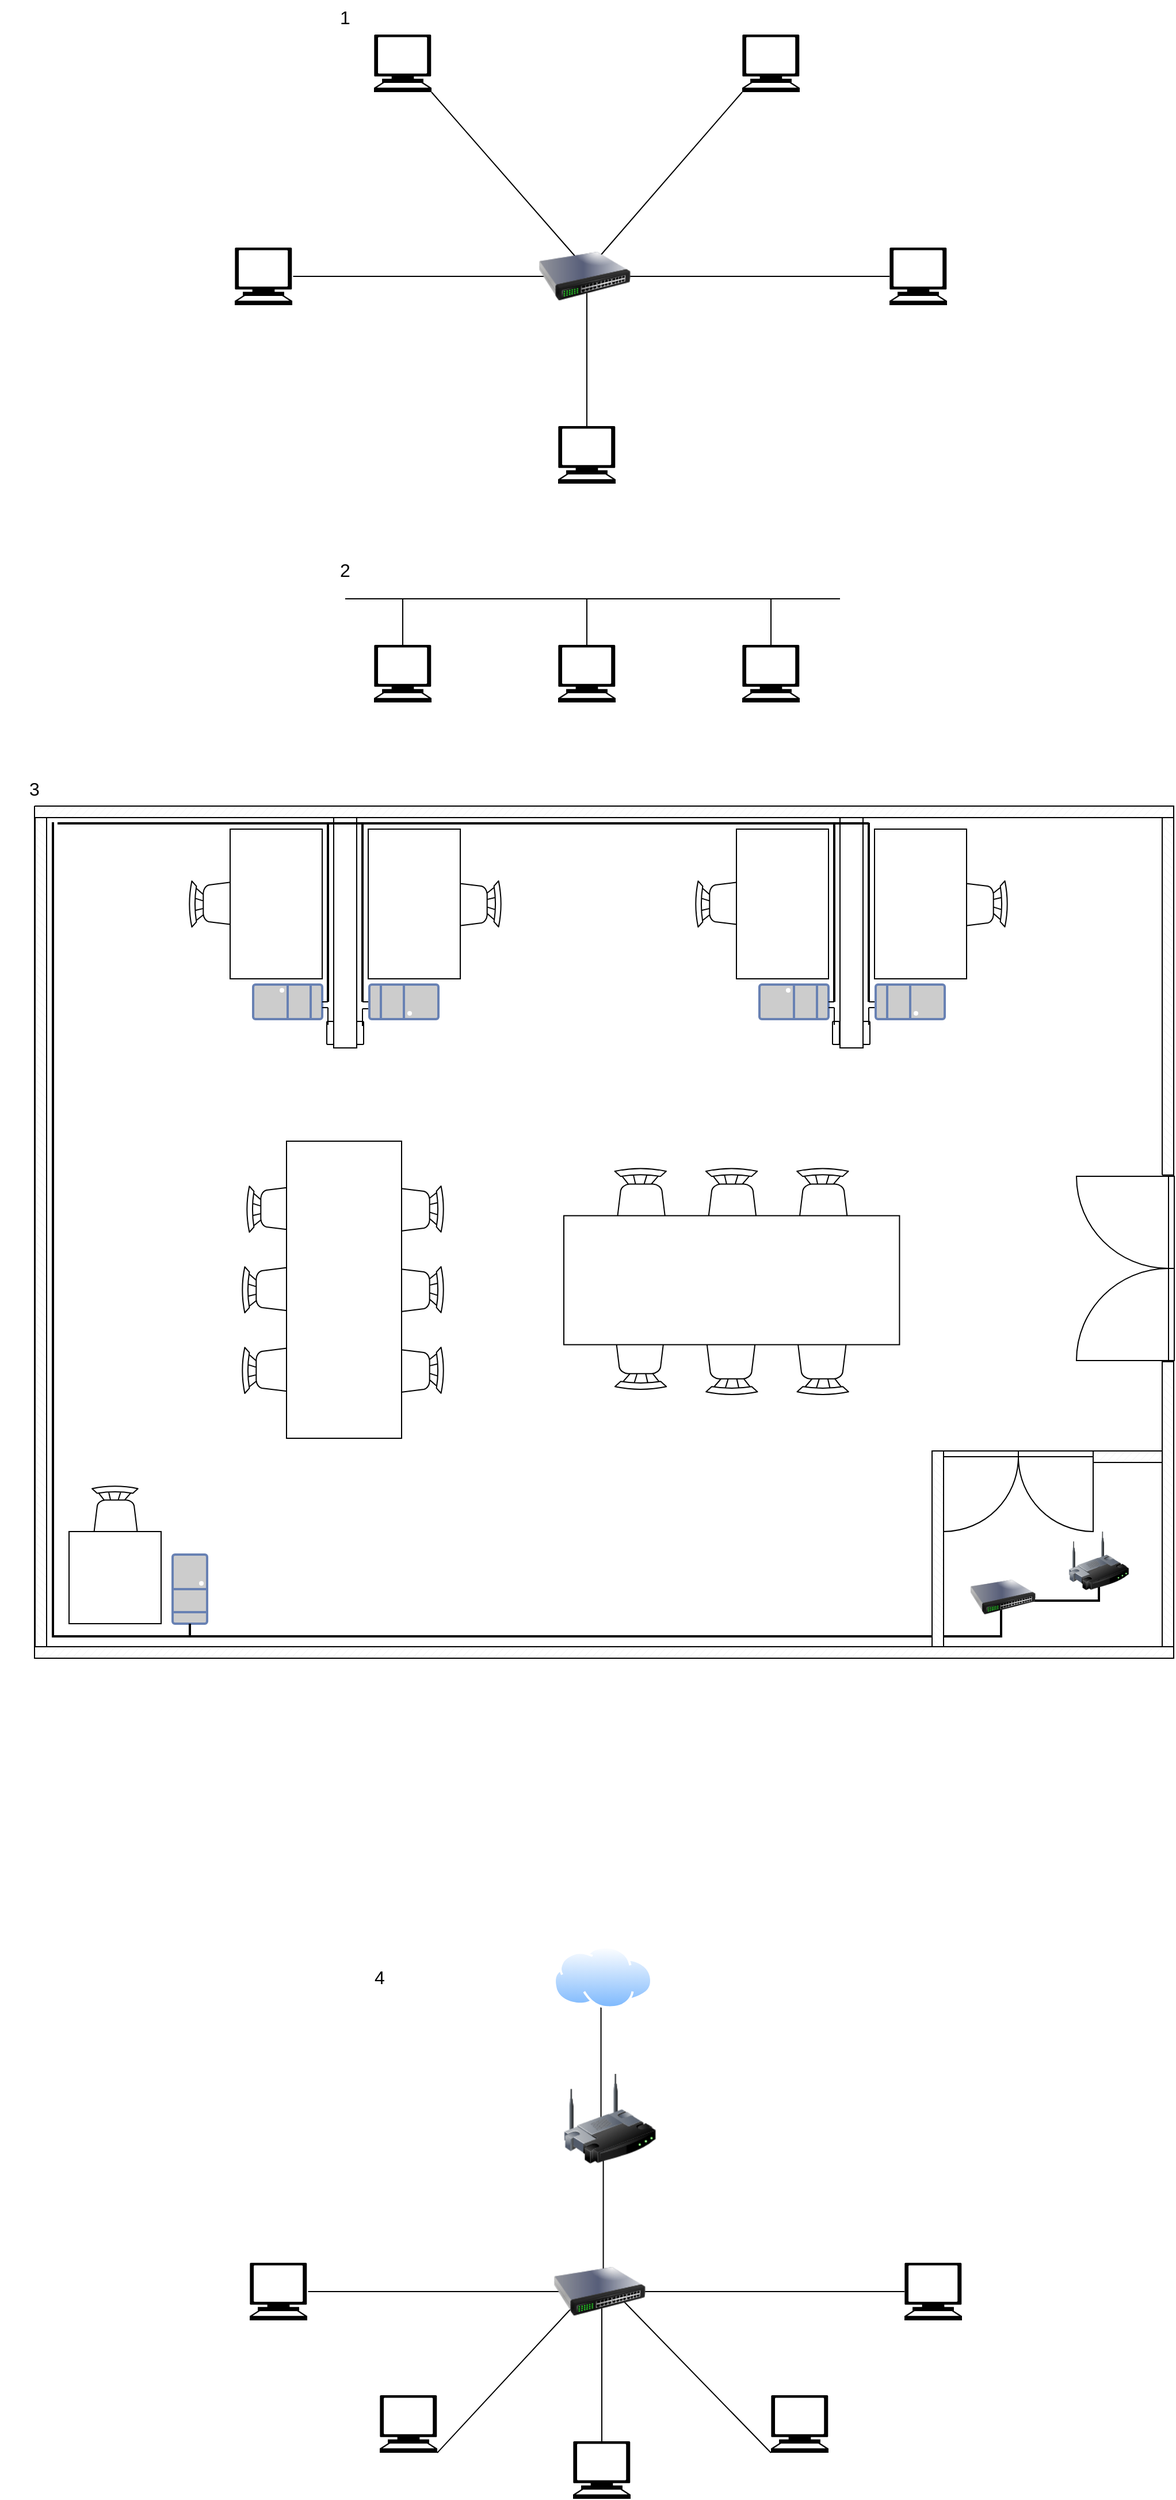 <mxfile version="22.1.4" type="device">
  <diagram name="Página-1" id="CmykjO8ZqJbOrn-Mtvg-">
    <mxGraphModel dx="2626" dy="1074" grid="1" gridSize="10" guides="1" tooltips="1" connect="1" arrows="1" fold="1" page="1" pageScale="1" pageWidth="827" pageHeight="1169" math="0" shadow="0">
      <root>
        <mxCell id="0" />
        <mxCell id="1" parent="0" />
        <mxCell id="hYRR2u1PX0XsbA0eqLNr-72" value="" style="endArrow=none;html=1;rounded=0;entryX=0.5;entryY=0;entryDx=0;entryDy=0;entryPerimeter=0;" edge="1" parent="1">
          <mxGeometry width="50" height="50" relative="1" as="geometry">
            <mxPoint x="-107.71" y="1760" as="sourcePoint" />
            <mxPoint x="-107.71" y="1890" as="targetPoint" />
            <Array as="points" />
          </mxGeometry>
        </mxCell>
        <mxCell id="hYRR2u1PX0XsbA0eqLNr-70" value="" style="endArrow=none;html=1;rounded=0;entryX=0.5;entryY=0;entryDx=0;entryDy=0;entryPerimeter=0;" edge="1" parent="1">
          <mxGeometry width="50" height="50" relative="1" as="geometry">
            <mxPoint x="-105.71" y="1900" as="sourcePoint" />
            <mxPoint x="-105.71" y="2030" as="targetPoint" />
            <Array as="points" />
          </mxGeometry>
        </mxCell>
        <mxCell id="h7DkteW6VwALyEJ5pPx_-12" value="" style="endArrow=none;html=1;rounded=0;entryX=1;entryY=1;entryDx=0;entryDy=0;entryPerimeter=0;" parent="1" target="h7DkteW6VwALyEJ5pPx_-2" edge="1">
          <mxGeometry width="50" height="50" relative="1" as="geometry">
            <mxPoint x="-123.67" y="270" as="sourcePoint" />
            <mxPoint x="-167" y="210" as="targetPoint" />
            <Array as="points">
              <mxPoint x="-123.67" y="270" />
            </Array>
          </mxGeometry>
        </mxCell>
        <mxCell id="h7DkteW6VwALyEJ5pPx_-13" value="" style="endArrow=none;html=1;rounded=0;entryX=0;entryY=1;entryDx=0;entryDy=0;entryPerimeter=0;" parent="1" target="h7DkteW6VwALyEJ5pPx_-5" edge="1">
          <mxGeometry width="50" height="50" relative="1" as="geometry">
            <mxPoint x="-117" y="272" as="sourcePoint" />
            <mxPoint x="-47" y="180" as="targetPoint" />
            <Array as="points" />
          </mxGeometry>
        </mxCell>
        <mxCell id="h7DkteW6VwALyEJ5pPx_-14" value="" style="endArrow=none;html=1;rounded=0;entryX=0;entryY=0.5;entryDx=0;entryDy=0;entryPerimeter=0;" parent="1" target="h7DkteW6VwALyEJ5pPx_-4" edge="1">
          <mxGeometry width="50" height="50" relative="1" as="geometry">
            <mxPoint x="-117" y="280" as="sourcePoint" />
            <mxPoint x="-7" y="304" as="targetPoint" />
            <Array as="points" />
          </mxGeometry>
        </mxCell>
        <mxCell id="h7DkteW6VwALyEJ5pPx_-15" value="" style="endArrow=none;html=1;rounded=0;exitX=0.995;exitY=0.5;exitDx=0;exitDy=0;exitPerimeter=0;" parent="1" edge="1">
          <mxGeometry width="50" height="50" relative="1" as="geometry">
            <mxPoint x="-375.25" y="280" as="sourcePoint" />
            <mxPoint x="-127" y="280" as="targetPoint" />
            <Array as="points" />
          </mxGeometry>
        </mxCell>
        <mxCell id="h7DkteW6VwALyEJ5pPx_-16" value="" style="endArrow=none;html=1;rounded=0;entryX=0.5;entryY=0;entryDx=0;entryDy=0;entryPerimeter=0;" parent="1" target="h7DkteW6VwALyEJ5pPx_-1" edge="1">
          <mxGeometry width="50" height="50" relative="1" as="geometry">
            <mxPoint x="-120" y="280" as="sourcePoint" />
            <mxPoint x="-120.5" y="380" as="targetPoint" />
            <Array as="points" />
          </mxGeometry>
        </mxCell>
        <mxCell id="h7DkteW6VwALyEJ5pPx_-1" value="" style="shape=mxgraph.signs.tech.computer;html=1;pointerEvents=1;fillColor=#000000;strokeColor=none;verticalLabelPosition=bottom;verticalAlign=top;align=center;" parent="1" vertex="1">
          <mxGeometry x="-145" y="410" width="50" height="50" as="geometry" />
        </mxCell>
        <mxCell id="h7DkteW6VwALyEJ5pPx_-2" value="" style="shape=mxgraph.signs.tech.computer;html=1;pointerEvents=1;fillColor=#000000;strokeColor=none;verticalLabelPosition=bottom;verticalAlign=top;align=center;" parent="1" vertex="1">
          <mxGeometry x="-305" y="70" width="50" height="50" as="geometry" />
        </mxCell>
        <mxCell id="h7DkteW6VwALyEJ5pPx_-3" value="" style="shape=mxgraph.signs.tech.computer;html=1;pointerEvents=1;fillColor=#000000;strokeColor=none;verticalLabelPosition=bottom;verticalAlign=top;align=center;" parent="1" vertex="1">
          <mxGeometry x="-426" y="255" width="50" height="50" as="geometry" />
        </mxCell>
        <mxCell id="h7DkteW6VwALyEJ5pPx_-4" value="" style="shape=mxgraph.signs.tech.computer;html=1;pointerEvents=1;fillColor=#000000;strokeColor=none;verticalLabelPosition=bottom;verticalAlign=top;align=center;" parent="1" vertex="1">
          <mxGeometry x="143" y="255" width="50" height="50" as="geometry" />
        </mxCell>
        <mxCell id="h7DkteW6VwALyEJ5pPx_-5" value="" style="shape=mxgraph.signs.tech.computer;html=1;pointerEvents=1;fillColor=#000000;strokeColor=none;verticalLabelPosition=bottom;verticalAlign=top;align=center;" parent="1" vertex="1">
          <mxGeometry x="15" y="70" width="50" height="50" as="geometry" />
        </mxCell>
        <mxCell id="h7DkteW6VwALyEJ5pPx_-6" value="" style="image;html=1;image=img/lib/clip_art/networking/Switch_128x128.png" parent="1" vertex="1">
          <mxGeometry x="-162" y="240" width="80" height="80" as="geometry" />
        </mxCell>
        <mxCell id="h7DkteW6VwALyEJ5pPx_-27" value="" style="endArrow=none;html=1;rounded=0;" parent="1" edge="1">
          <mxGeometry width="50" height="50" relative="1" as="geometry">
            <mxPoint x="-330" y="560" as="sourcePoint" />
            <mxPoint x="100" y="560" as="targetPoint" />
          </mxGeometry>
        </mxCell>
        <mxCell id="h7DkteW6VwALyEJ5pPx_-28" value="" style="endArrow=none;html=1;rounded=0;" parent="1" edge="1">
          <mxGeometry width="50" height="50" relative="1" as="geometry">
            <mxPoint x="-280" y="600" as="sourcePoint" />
            <mxPoint x="-280" y="560" as="targetPoint" />
          </mxGeometry>
        </mxCell>
        <mxCell id="h7DkteW6VwALyEJ5pPx_-29" value="" style="endArrow=none;html=1;rounded=0;" parent="1" edge="1">
          <mxGeometry width="50" height="50" relative="1" as="geometry">
            <mxPoint x="-120" y="600" as="sourcePoint" />
            <mxPoint x="-120" y="560" as="targetPoint" />
          </mxGeometry>
        </mxCell>
        <mxCell id="h7DkteW6VwALyEJ5pPx_-30" value="" style="endArrow=none;html=1;rounded=0;" parent="1" edge="1">
          <mxGeometry width="50" height="50" relative="1" as="geometry">
            <mxPoint x="40" y="600" as="sourcePoint" />
            <mxPoint x="40" y="560" as="targetPoint" />
          </mxGeometry>
        </mxCell>
        <mxCell id="h7DkteW6VwALyEJ5pPx_-31" value="" style="shape=mxgraph.signs.tech.computer;html=1;pointerEvents=1;fillColor=#000000;strokeColor=none;verticalLabelPosition=bottom;verticalAlign=top;align=center;" parent="1" vertex="1">
          <mxGeometry x="-305" y="600" width="50" height="50" as="geometry" />
        </mxCell>
        <mxCell id="h7DkteW6VwALyEJ5pPx_-32" value="" style="shape=mxgraph.signs.tech.computer;html=1;pointerEvents=1;fillColor=#000000;strokeColor=none;verticalLabelPosition=bottom;verticalAlign=top;align=center;" parent="1" vertex="1">
          <mxGeometry x="-145" y="600" width="50" height="50" as="geometry" />
        </mxCell>
        <mxCell id="h7DkteW6VwALyEJ5pPx_-33" value="" style="shape=mxgraph.signs.tech.computer;html=1;pointerEvents=1;fillColor=#000000;strokeColor=none;verticalLabelPosition=bottom;verticalAlign=top;align=center;" parent="1" vertex="1">
          <mxGeometry x="15" y="600" width="50" height="50" as="geometry" />
        </mxCell>
        <mxCell id="h7DkteW6VwALyEJ5pPx_-37" value="" style="swimlane;startSize=0;" parent="1" vertex="1">
          <mxGeometry x="-600" y="740" width="990" height="740" as="geometry" />
        </mxCell>
        <mxCell id="h7DkteW6VwALyEJ5pPx_-38" value="" style="swimlane;startSize=0;" parent="h7DkteW6VwALyEJ5pPx_-37" vertex="1">
          <mxGeometry x="10" y="10" width="980" height="723" as="geometry" />
        </mxCell>
        <mxCell id="hYRR2u1PX0XsbA0eqLNr-44" value="" style="verticalLabelPosition=bottom;html=1;verticalAlign=top;align=center;shape=mxgraph.floorplan.chair;shadow=0;direction=south;fontSize=16;" vertex="1" parent="h7DkteW6VwALyEJ5pPx_-38">
          <mxGeometry x="294" y="460" width="52" height="40" as="geometry" />
        </mxCell>
        <mxCell id="hYRR2u1PX0XsbA0eqLNr-43" value="" style="verticalLabelPosition=bottom;html=1;verticalAlign=top;align=center;shape=mxgraph.floorplan.chair;shadow=0;direction=south;fontSize=16;" vertex="1" parent="h7DkteW6VwALyEJ5pPx_-38">
          <mxGeometry x="294" y="390" width="52" height="40" as="geometry" />
        </mxCell>
        <mxCell id="hYRR2u1PX0XsbA0eqLNr-42" value="" style="verticalLabelPosition=bottom;html=1;verticalAlign=top;align=center;shape=mxgraph.floorplan.chair;shadow=0;direction=north;fontSize=16;" vertex="1" parent="h7DkteW6VwALyEJ5pPx_-38">
          <mxGeometry x="170" y="460" width="52" height="40" as="geometry" />
        </mxCell>
        <mxCell id="hYRR2u1PX0XsbA0eqLNr-41" value="" style="verticalLabelPosition=bottom;html=1;verticalAlign=top;align=center;shape=mxgraph.floorplan.chair;shadow=0;direction=north;fontSize=16;" vertex="1" parent="h7DkteW6VwALyEJ5pPx_-38">
          <mxGeometry x="170" y="390" width="52" height="40" as="geometry" />
        </mxCell>
        <mxCell id="h7DkteW6VwALyEJ5pPx_-39" value="" style="swimlane;startSize=0;" parent="h7DkteW6VwALyEJ5pPx_-38" vertex="1">
          <mxGeometry x="250" width="20" height="200" as="geometry">
            <mxRectangle x="250" width="50" height="40" as="alternateBounds" />
          </mxGeometry>
        </mxCell>
        <mxCell id="h7DkteW6VwALyEJ5pPx_-85" value="" style="rounded=1;whiteSpace=wrap;html=1;rotation=-90;" parent="h7DkteW6VwALyEJ5pPx_-39" vertex="1">
          <mxGeometry x="-13" y="184" width="20" height="6" as="geometry" />
        </mxCell>
        <mxCell id="h7DkteW6VwALyEJ5pPx_-40" value="" style="swimlane;startSize=0;" parent="h7DkteW6VwALyEJ5pPx_-38" vertex="1">
          <mxGeometry x="690" width="20" height="200" as="geometry" />
        </mxCell>
        <mxCell id="h7DkteW6VwALyEJ5pPx_-41" value="" style="verticalLabelPosition=bottom;html=1;verticalAlign=top;align=center;shape=mxgraph.floorplan.doorUneven;dx=0.5;rotation=90;" parent="h7DkteW6VwALyEJ5pPx_-38" vertex="1">
          <mxGeometry x="858" y="349" width="160" height="85" as="geometry" />
        </mxCell>
        <mxCell id="h7DkteW6VwALyEJ5pPx_-49" value="" style="verticalLabelPosition=bottom;html=1;verticalAlign=top;align=center;shape=mxgraph.floorplan.chair;shadow=0;" parent="h7DkteW6VwALyEJ5pPx_-38" vertex="1">
          <mxGeometry x="40" y="580" width="40" height="52" as="geometry" />
        </mxCell>
        <mxCell id="h7DkteW6VwALyEJ5pPx_-51" value="" style="shape=rect;shadow=0;html=1;" parent="h7DkteW6VwALyEJ5pPx_-38" vertex="1">
          <mxGeometry x="20" y="620" width="80" height="80" as="geometry" />
        </mxCell>
        <mxCell id="h7DkteW6VwALyEJ5pPx_-53" value="" style="verticalLabelPosition=bottom;html=1;verticalAlign=top;align=center;shape=mxgraph.floorplan.chair;shadow=0;rotation=-90;" parent="h7DkteW6VwALyEJ5pPx_-38" vertex="1">
          <mxGeometry x="130" y="49" width="40" height="52" as="geometry" />
        </mxCell>
        <mxCell id="h7DkteW6VwALyEJ5pPx_-54" value="" style="shape=rect;shadow=0;html=1;" parent="h7DkteW6VwALyEJ5pPx_-38" vertex="1">
          <mxGeometry x="160" y="10" width="80" height="130" as="geometry" />
        </mxCell>
        <mxCell id="h7DkteW6VwALyEJ5pPx_-55" value="" style="verticalLabelPosition=bottom;html=1;verticalAlign=top;align=center;shape=mxgraph.floorplan.chair;shadow=0;rotation=-90;" parent="h7DkteW6VwALyEJ5pPx_-38" vertex="1">
          <mxGeometry x="570" y="49" width="40" height="52" as="geometry" />
        </mxCell>
        <mxCell id="h7DkteW6VwALyEJ5pPx_-56" value="" style="shape=rect;shadow=0;html=1;" parent="h7DkteW6VwALyEJ5pPx_-38" vertex="1">
          <mxGeometry x="600" y="10" width="80" height="130" as="geometry" />
        </mxCell>
        <mxCell id="h7DkteW6VwALyEJ5pPx_-57" value="" style="verticalLabelPosition=bottom;html=1;verticalAlign=top;align=center;shape=mxgraph.floorplan.chair;shadow=0;rotation=90;" parent="h7DkteW6VwALyEJ5pPx_-38" vertex="1">
          <mxGeometry x="350" y="49" width="40" height="52" as="geometry" />
        </mxCell>
        <mxCell id="h7DkteW6VwALyEJ5pPx_-58" value="" style="shape=rect;shadow=0;html=1;" parent="h7DkteW6VwALyEJ5pPx_-38" vertex="1">
          <mxGeometry x="280" y="10" width="80" height="130" as="geometry" />
        </mxCell>
        <mxCell id="h7DkteW6VwALyEJ5pPx_-59" value="" style="verticalLabelPosition=bottom;html=1;verticalAlign=top;align=center;shape=mxgraph.floorplan.chair;shadow=0;rotation=90;" parent="h7DkteW6VwALyEJ5pPx_-38" vertex="1">
          <mxGeometry x="790" y="49" width="40" height="52" as="geometry" />
        </mxCell>
        <mxCell id="h7DkteW6VwALyEJ5pPx_-60" value="" style="shape=rect;shadow=0;html=1;" parent="h7DkteW6VwALyEJ5pPx_-38" vertex="1">
          <mxGeometry x="720" y="10" width="80" height="130" as="geometry" />
        </mxCell>
        <mxCell id="h7DkteW6VwALyEJ5pPx_-61" value="" style="fontColor=#0066CC;verticalAlign=top;verticalLabelPosition=bottom;labelPosition=center;align=center;html=1;outlineConnect=0;fillColor=#CCCCCC;strokeColor=#6881B3;gradientColor=none;gradientDirection=north;strokeWidth=2;shape=mxgraph.networks.desktop_pc;rotation=90;" parent="h7DkteW6VwALyEJ5pPx_-38" vertex="1">
          <mxGeometry x="195" y="130" width="30" height="60" as="geometry" />
        </mxCell>
        <mxCell id="h7DkteW6VwALyEJ5pPx_-62" value="" style="fontColor=#0066CC;verticalAlign=top;verticalLabelPosition=bottom;labelPosition=center;align=center;html=1;outlineConnect=0;fillColor=#CCCCCC;strokeColor=#6881B3;gradientColor=none;gradientDirection=north;strokeWidth=2;shape=mxgraph.networks.desktop_pc;rotation=90;" parent="h7DkteW6VwALyEJ5pPx_-38" vertex="1">
          <mxGeometry x="635" y="130" width="30" height="60" as="geometry" />
        </mxCell>
        <mxCell id="h7DkteW6VwALyEJ5pPx_-63" value="" style="fontColor=#0066CC;verticalAlign=top;verticalLabelPosition=bottom;labelPosition=center;align=center;html=1;outlineConnect=0;fillColor=#CCCCCC;strokeColor=#6881B3;gradientColor=none;gradientDirection=north;strokeWidth=2;shape=mxgraph.networks.desktop_pc;rotation=-90;" parent="h7DkteW6VwALyEJ5pPx_-38" vertex="1">
          <mxGeometry x="736" y="130" width="30" height="60" as="geometry" />
        </mxCell>
        <mxCell id="h7DkteW6VwALyEJ5pPx_-64" value="" style="fontColor=#0066CC;verticalAlign=top;verticalLabelPosition=bottom;labelPosition=center;align=center;html=1;outlineConnect=0;fillColor=#CCCCCC;strokeColor=#6881B3;gradientColor=none;gradientDirection=north;strokeWidth=2;shape=mxgraph.networks.desktop_pc;rotation=-90;" parent="h7DkteW6VwALyEJ5pPx_-38" vertex="1">
          <mxGeometry x="296" y="130" width="30" height="60" as="geometry" />
        </mxCell>
        <mxCell id="h7DkteW6VwALyEJ5pPx_-66" value="" style="line;strokeWidth=1;rotatable=0;dashed=0;labelPosition=right;align=left;verticalAlign=middle;spacingTop=0;spacingLeft=6;points=[];portConstraint=eastwest;" parent="h7DkteW6VwALyEJ5pPx_-38" vertex="1">
          <mxGeometry x="680" y="155" width="5" height="10" as="geometry" />
        </mxCell>
        <mxCell id="h7DkteW6VwALyEJ5pPx_-67" value="" style="line;strokeWidth=1;rotatable=0;dashed=0;labelPosition=right;align=left;verticalAlign=middle;spacingTop=0;spacingLeft=6;points=[];portConstraint=eastwest;" parent="h7DkteW6VwALyEJ5pPx_-38" vertex="1">
          <mxGeometry x="715" y="155" width="5" height="10" as="geometry" />
        </mxCell>
        <mxCell id="h7DkteW6VwALyEJ5pPx_-68" value="" style="line;strokeWidth=1;rotatable=0;dashed=0;labelPosition=right;align=left;verticalAlign=middle;spacingTop=0;spacingLeft=6;points=[];portConstraint=eastwest;" parent="h7DkteW6VwALyEJ5pPx_-38" vertex="1">
          <mxGeometry x="625" width="60" height="10" as="geometry" />
        </mxCell>
        <mxCell id="h7DkteW6VwALyEJ5pPx_-69" value="" style="line;strokeWidth=1;rotatable=0;dashed=0;labelPosition=right;align=left;verticalAlign=middle;spacingTop=0;spacingLeft=6;points=[];portConstraint=eastwest;" parent="h7DkteW6VwALyEJ5pPx_-38" vertex="1">
          <mxGeometry x="680" width="36" height="10" as="geometry" />
        </mxCell>
        <mxCell id="h7DkteW6VwALyEJ5pPx_-70" value="" style="line;strokeWidth=2;direction=south;html=1;" parent="h7DkteW6VwALyEJ5pPx_-38" vertex="1">
          <mxGeometry x="710" y="5" width="10" height="155" as="geometry" />
        </mxCell>
        <mxCell id="h7DkteW6VwALyEJ5pPx_-71" value="" style="line;strokeWidth=2;direction=south;html=1;" parent="h7DkteW6VwALyEJ5pPx_-38" vertex="1">
          <mxGeometry x="680" y="5" width="10" height="155" as="geometry" />
        </mxCell>
        <mxCell id="h7DkteW6VwALyEJ5pPx_-74" value="" style="line;strokeWidth=1;rotatable=0;dashed=0;labelPosition=right;align=left;verticalAlign=middle;spacingTop=0;spacingLeft=6;points=[];portConstraint=eastwest;" parent="h7DkteW6VwALyEJ5pPx_-38" vertex="1">
          <mxGeometry x="240" y="155" width="5" height="10" as="geometry" />
        </mxCell>
        <mxCell id="h7DkteW6VwALyEJ5pPx_-75" value="" style="line;strokeWidth=1;rotatable=0;dashed=0;labelPosition=right;align=left;verticalAlign=middle;spacingTop=0;spacingLeft=6;points=[];portConstraint=eastwest;" parent="h7DkteW6VwALyEJ5pPx_-38" vertex="1">
          <mxGeometry x="275" y="155" width="5" height="10" as="geometry" />
        </mxCell>
        <mxCell id="h7DkteW6VwALyEJ5pPx_-76" value="" style="line;strokeWidth=1;rotatable=0;dashed=0;labelPosition=right;align=left;verticalAlign=middle;spacingTop=0;spacingLeft=6;points=[];portConstraint=eastwest;" parent="h7DkteW6VwALyEJ5pPx_-38" vertex="1">
          <mxGeometry x="185" width="60" height="10" as="geometry" />
        </mxCell>
        <mxCell id="h7DkteW6VwALyEJ5pPx_-77" value="" style="line;strokeWidth=2;direction=south;html=1;" parent="h7DkteW6VwALyEJ5pPx_-38" vertex="1">
          <mxGeometry x="270" y="5" width="10" height="155" as="geometry" />
        </mxCell>
        <mxCell id="h7DkteW6VwALyEJ5pPx_-78" value="" style="line;strokeWidth=2;direction=south;html=1;" parent="h7DkteW6VwALyEJ5pPx_-38" vertex="1">
          <mxGeometry x="240" y="5" width="10" height="155" as="geometry" />
        </mxCell>
        <mxCell id="h7DkteW6VwALyEJ5pPx_-79" value="" style="line;strokeWidth=2;html=1;" parent="h7DkteW6VwALyEJ5pPx_-38" vertex="1">
          <mxGeometry x="10" width="705" height="10" as="geometry" />
        </mxCell>
        <mxCell id="h7DkteW6VwALyEJ5pPx_-80" value="" style="line;strokeWidth=2;direction=south;html=1;" parent="h7DkteW6VwALyEJ5pPx_-38" vertex="1">
          <mxGeometry x="1" y="4" width="10" height="706" as="geometry" />
        </mxCell>
        <mxCell id="h7DkteW6VwALyEJ5pPx_-81" value="" style="fontColor=#0066CC;verticalAlign=top;verticalLabelPosition=bottom;labelPosition=center;align=center;html=1;outlineConnect=0;fillColor=#CCCCCC;strokeColor=#6881B3;gradientColor=none;gradientDirection=north;strokeWidth=2;shape=mxgraph.networks.desktop_pc;rotation=-180;" parent="h7DkteW6VwALyEJ5pPx_-38" vertex="1">
          <mxGeometry x="110" y="640" width="30" height="60" as="geometry" />
        </mxCell>
        <mxCell id="h7DkteW6VwALyEJ5pPx_-83" value="" style="line;strokeWidth=2;html=1;" parent="h7DkteW6VwALyEJ5pPx_-38" vertex="1">
          <mxGeometry x="5" y="706" width="825" height="10" as="geometry" />
        </mxCell>
        <mxCell id="h7DkteW6VwALyEJ5pPx_-89" value="" style="rounded=1;whiteSpace=wrap;html=1;rotation=-90;" parent="h7DkteW6VwALyEJ5pPx_-38" vertex="1">
          <mxGeometry x="263" y="184" width="20" height="6" as="geometry" />
        </mxCell>
        <mxCell id="h7DkteW6VwALyEJ5pPx_-90" value="" style="rounded=1;whiteSpace=wrap;html=1;rotation=-90;" parent="h7DkteW6VwALyEJ5pPx_-38" vertex="1">
          <mxGeometry x="676.5" y="184" width="20" height="6" as="geometry" />
        </mxCell>
        <mxCell id="h7DkteW6VwALyEJ5pPx_-92" value="" style="rounded=1;whiteSpace=wrap;html=1;rotation=-90;" parent="h7DkteW6VwALyEJ5pPx_-38" vertex="1">
          <mxGeometry x="703" y="184" width="20" height="6" as="geometry" />
        </mxCell>
        <mxCell id="h7DkteW6VwALyEJ5pPx_-93" value="" style="line;strokeWidth=1;rotatable=0;dashed=0;labelPosition=right;align=left;verticalAlign=middle;spacingTop=0;spacingLeft=6;points=[];portConstraint=eastwest;" parent="h7DkteW6VwALyEJ5pPx_-38" vertex="1">
          <mxGeometry x="680" y="160" width="5" height="10" as="geometry" />
        </mxCell>
        <mxCell id="h7DkteW6VwALyEJ5pPx_-95" value="" style="line;strokeWidth=1;direction=south;html=1;points=[[0,0.5,0,0,0],[0.25,0.5,0,0,0],[0.75,0.5,0,0,0],[1,0.5,0,0,0]];" parent="h7DkteW6VwALyEJ5pPx_-38" vertex="1">
          <mxGeometry x="680" y="165" width="10" height="5" as="geometry" />
        </mxCell>
        <mxCell id="h7DkteW6VwALyEJ5pPx_-96" value="" style="line;strokeWidth=1;direction=south;html=1;points=[[0,0.5,0,0,0],[0.25,0.5,0,0,0],[0.75,0.5,0,0,0],[1,0.5,0,0,0]];" parent="h7DkteW6VwALyEJ5pPx_-38" vertex="1">
          <mxGeometry x="680" y="170" width="10" height="5" as="geometry" />
        </mxCell>
        <mxCell id="h7DkteW6VwALyEJ5pPx_-97" value="" style="line;strokeWidth=1;direction=south;html=1;points=[[0,0.5,0,0,0],[0.25,0.5,0,0,0],[0.75,0.5,0,0,0],[1,0.5,0,0,0]];" parent="h7DkteW6VwALyEJ5pPx_-38" vertex="1">
          <mxGeometry x="680" y="175" width="10" height="5" as="geometry" />
        </mxCell>
        <mxCell id="hYRR2u1PX0XsbA0eqLNr-18" value="" style="verticalLabelPosition=bottom;verticalAlign=top;html=1;shape=mxgraph.basic.patternFillRect;fillStyle=diag;step=5;fillStrokeWidth=0.2;fillStrokeColor=#dddddd;fontSize=16;" vertex="1" parent="h7DkteW6VwALyEJ5pPx_-38">
          <mxGeometry x="910" y="550" width="70" height="10" as="geometry" />
        </mxCell>
        <mxCell id="hYRR2u1PX0XsbA0eqLNr-19" value="" style="verticalLabelPosition=bottom;verticalAlign=top;html=1;shape=mxgraph.basic.patternFillRect;fillStyle=diag;step=5;fillStrokeWidth=0.2;fillStrokeColor=#dddddd;fontSize=16;rotation=-90;" vertex="1" parent="h7DkteW6VwALyEJ5pPx_-38">
          <mxGeometry x="690" y="630" width="170" height="10" as="geometry" />
        </mxCell>
        <mxCell id="hYRR2u1PX0XsbA0eqLNr-20" value="" style="verticalLabelPosition=bottom;html=1;verticalAlign=top;align=center;shape=mxgraph.floorplan.doorUneven;dx=0.5;rotation=0;" vertex="1" parent="h7DkteW6VwALyEJ5pPx_-38">
          <mxGeometry x="780" y="550" width="130" height="61" as="geometry" />
        </mxCell>
        <mxCell id="hYRR2u1PX0XsbA0eqLNr-22" value="" style="line;strokeWidth=2;direction=south;html=1;fontSize=16;" vertex="1" parent="h7DkteW6VwALyEJ5pPx_-38">
          <mxGeometry x="825" y="680" width="10" height="32" as="geometry" />
        </mxCell>
        <mxCell id="hYRR2u1PX0XsbA0eqLNr-25" value="" style="line;strokeWidth=2;direction=south;html=1;fontSize=16;rotation=90;" vertex="1" parent="h7DkteW6VwALyEJ5pPx_-38">
          <mxGeometry x="867" y="637" width="10" height="86" as="geometry" />
        </mxCell>
        <mxCell id="hYRR2u1PX0XsbA0eqLNr-26" value="" style="line;strokeWidth=2;direction=south;html=1;fontSize=16;" vertex="1" parent="h7DkteW6VwALyEJ5pPx_-38">
          <mxGeometry x="910" y="649" width="10" height="32" as="geometry" />
        </mxCell>
        <mxCell id="hYRR2u1PX0XsbA0eqLNr-23" value="" style="image;html=1;image=img/lib/clip_art/networking/Switch_128x128.png;fontSize=16;" vertex="1" parent="h7DkteW6VwALyEJ5pPx_-38">
          <mxGeometry x="803" y="649" width="57" height="56" as="geometry" />
        </mxCell>
        <mxCell id="hYRR2u1PX0XsbA0eqLNr-27" value="" style="image;html=1;image=img/lib/clip_art/networking/Wireless_Router_128x128.png;fontSize=16;" vertex="1" parent="h7DkteW6VwALyEJ5pPx_-38">
          <mxGeometry x="883.5" y="620" width="63" height="51" as="geometry" />
        </mxCell>
        <mxCell id="hYRR2u1PX0XsbA0eqLNr-29" value="" style="shape=image;html=1;verticalAlign=top;verticalLabelPosition=bottom;labelBackgroundColor=#ffffff;imageAspect=0;aspect=fixed;image=https://cdn0.iconfinder.com/data/icons/devices-42/512/Normal_LCD-128.png;fontSize=16;rotation=90;" vertex="1" parent="h7DkteW6VwALyEJ5pPx_-38">
          <mxGeometry x="180.5" y="40.25" width="69.5" height="69.5" as="geometry" />
        </mxCell>
        <mxCell id="hYRR2u1PX0XsbA0eqLNr-30" value="" style="shape=image;html=1;verticalAlign=top;verticalLabelPosition=bottom;labelBackgroundColor=#ffffff;imageAspect=0;aspect=fixed;image=https://cdn0.iconfinder.com/data/icons/devices-42/512/Normal_LCD-128.png;fontSize=16;rotation=90;" vertex="1" parent="h7DkteW6VwALyEJ5pPx_-38">
          <mxGeometry x="620.5" y="40.25" width="69.5" height="69.5" as="geometry" />
        </mxCell>
        <mxCell id="hYRR2u1PX0XsbA0eqLNr-31" value="" style="shape=image;html=1;verticalAlign=top;verticalLabelPosition=bottom;labelBackgroundColor=#ffffff;imageAspect=0;aspect=fixed;image=https://cdn0.iconfinder.com/data/icons/devices-42/512/Normal_LCD-128.png;fontSize=16;rotation=-90;" vertex="1" parent="h7DkteW6VwALyEJ5pPx_-38">
          <mxGeometry x="270" y="40.25" width="69.5" height="69.5" as="geometry" />
        </mxCell>
        <mxCell id="hYRR2u1PX0XsbA0eqLNr-32" value="" style="shape=image;html=1;verticalAlign=top;verticalLabelPosition=bottom;labelBackgroundColor=#ffffff;imageAspect=0;aspect=fixed;image=https://cdn0.iconfinder.com/data/icons/devices-42/512/Normal_LCD-128.png;fontSize=16;rotation=-90;" vertex="1" parent="h7DkteW6VwALyEJ5pPx_-38">
          <mxGeometry x="710.5" y="40.25" width="69.5" height="69.5" as="geometry" />
        </mxCell>
        <mxCell id="hYRR2u1PX0XsbA0eqLNr-33" value="" style="shape=image;html=1;verticalAlign=top;verticalLabelPosition=bottom;labelBackgroundColor=#ffffff;imageAspect=0;aspect=fixed;image=https://cdn0.iconfinder.com/data/icons/devices-42/512/Normal_LCD-128.png;fontSize=16;rotation=-180;" vertex="1" parent="h7DkteW6VwALyEJ5pPx_-38">
          <mxGeometry x="25.25" y="640.5" width="69.5" height="69.5" as="geometry" />
        </mxCell>
        <mxCell id="hYRR2u1PX0XsbA0eqLNr-36" value="" style="verticalLabelPosition=bottom;html=1;verticalAlign=top;align=center;shape=mxgraph.floorplan.chair;shadow=0;direction=north;fontSize=16;" vertex="1" parent="h7DkteW6VwALyEJ5pPx_-38">
          <mxGeometry x="174" y="320" width="52" height="40" as="geometry" />
        </mxCell>
        <mxCell id="hYRR2u1PX0XsbA0eqLNr-37" value="" style="verticalLabelPosition=bottom;html=1;verticalAlign=top;align=center;shape=mxgraph.floorplan.chair;shadow=0;direction=south;fontSize=16;" vertex="1" parent="h7DkteW6VwALyEJ5pPx_-38">
          <mxGeometry x="294" y="320" width="52" height="40" as="geometry" />
        </mxCell>
        <mxCell id="hYRR2u1PX0XsbA0eqLNr-40" value="" style="shape=rect;shadow=0;html=1;fontSize=16;rotation=90;" vertex="1" parent="h7DkteW6VwALyEJ5pPx_-38">
          <mxGeometry x="130" y="360" width="258" height="100" as="geometry" />
        </mxCell>
        <mxCell id="hYRR2u1PX0XsbA0eqLNr-52" value="" style="group;rotation=-90;" vertex="1" connectable="0" parent="h7DkteW6VwALyEJ5pPx_-38">
          <mxGeometry x="560" y="240" width="240.835" height="289" as="geometry" />
        </mxCell>
        <mxCell id="hYRR2u1PX0XsbA0eqLNr-53" value="" style="group" vertex="1" connectable="0" parent="hYRR2u1PX0XsbA0eqLNr-52">
          <mxGeometry x="-110.001" y="63.997" width="291.716" height="197.695" as="geometry" />
        </mxCell>
        <mxCell id="hYRR2u1PX0XsbA0eqLNr-45" value="" style="verticalLabelPosition=bottom;html=1;verticalAlign=top;align=center;shape=mxgraph.floorplan.chair;shadow=0;direction=south;fontSize=16;rotation=-90;" vertex="1" parent="hYRR2u1PX0XsbA0eqLNr-53">
          <mxGeometry x="195.608" y="6.995" width="58.795" height="44.806" as="geometry" />
        </mxCell>
        <mxCell id="hYRR2u1PX0XsbA0eqLNr-46" value="" style="verticalLabelPosition=bottom;html=1;verticalAlign=top;align=center;shape=mxgraph.floorplan.chair;shadow=0;direction=south;fontSize=16;rotation=-90;" vertex="1" parent="hYRR2u1PX0XsbA0eqLNr-53">
          <mxGeometry x="116.46" y="6.995" width="58.795" height="44.806" as="geometry" />
        </mxCell>
        <mxCell id="hYRR2u1PX0XsbA0eqLNr-47" value="" style="verticalLabelPosition=bottom;html=1;verticalAlign=top;align=center;shape=mxgraph.floorplan.chair;shadow=0;direction=north;fontSize=16;rotation=-90;" vertex="1" parent="hYRR2u1PX0XsbA0eqLNr-53">
          <mxGeometry x="195.608" y="145.894" width="58.795" height="44.806" as="geometry" />
        </mxCell>
        <mxCell id="hYRR2u1PX0XsbA0eqLNr-48" value="" style="verticalLabelPosition=bottom;html=1;verticalAlign=top;align=center;shape=mxgraph.floorplan.chair;shadow=0;direction=north;fontSize=16;rotation=-90;" vertex="1" parent="hYRR2u1PX0XsbA0eqLNr-53">
          <mxGeometry x="116.46" y="145.894" width="58.795" height="44.806" as="geometry" />
        </mxCell>
        <mxCell id="hYRR2u1PX0XsbA0eqLNr-49" value="" style="verticalLabelPosition=bottom;html=1;verticalAlign=top;align=center;shape=mxgraph.floorplan.chair;shadow=0;direction=north;fontSize=16;rotation=-90;" vertex="1" parent="hYRR2u1PX0XsbA0eqLNr-53">
          <mxGeometry x="37.312" y="141.413" width="58.795" height="44.806" as="geometry" />
        </mxCell>
        <mxCell id="hYRR2u1PX0XsbA0eqLNr-50" value="" style="verticalLabelPosition=bottom;html=1;verticalAlign=top;align=center;shape=mxgraph.floorplan.chair;shadow=0;direction=south;fontSize=16;rotation=-90;" vertex="1" parent="hYRR2u1PX0XsbA0eqLNr-53">
          <mxGeometry x="37.312" y="6.995" width="58.795" height="44.806" as="geometry" />
        </mxCell>
        <mxCell id="hYRR2u1PX0XsbA0eqLNr-51" value="" style="shape=rect;shadow=0;html=1;fontSize=16;rotation=0;" vertex="1" parent="hYRR2u1PX0XsbA0eqLNr-53">
          <mxGeometry y="41.719" width="291.716" height="112.016" as="geometry" />
        </mxCell>
        <mxCell id="hYRR2u1PX0XsbA0eqLNr-15" value="" style="verticalLabelPosition=bottom;verticalAlign=top;html=1;shape=mxgraph.basic.patternFillRect;fillStyle=diag;step=5;fillStrokeWidth=0.2;fillStrokeColor=#dddddd;fontSize=16;rotation=-90;" vertex="1" parent="h7DkteW6VwALyEJ5pPx_-37">
          <mxGeometry x="861.25" y="601.25" width="247.5" height="10" as="geometry" />
        </mxCell>
        <mxCell id="hYRR2u1PX0XsbA0eqLNr-16" value="" style="verticalLabelPosition=bottom;verticalAlign=top;html=1;shape=mxgraph.basic.patternFillRect;fillStyle=diag;step=5;fillStrokeWidth=0.2;fillStrokeColor=#dddddd;fontSize=16;rotation=-90;" vertex="1" parent="h7DkteW6VwALyEJ5pPx_-37">
          <mxGeometry x="828.29" y="158.61" width="313.44" height="10" as="geometry" />
        </mxCell>
        <mxCell id="hYRR2u1PX0XsbA0eqLNr-17" value="" style="verticalLabelPosition=bottom;verticalAlign=top;html=1;shape=mxgraph.basic.patternFillRect;fillStyle=diag;step=5;fillStrokeWidth=0.2;fillStrokeColor=#dddddd;fontSize=16;rotation=-90;" vertex="1" parent="h7DkteW6VwALyEJ5pPx_-37">
          <mxGeometry x="-356.25" y="363.75" width="723.5" height="10" as="geometry" />
        </mxCell>
        <mxCell id="hYRR2u1PX0XsbA0eqLNr-12" value="" style="verticalLabelPosition=bottom;verticalAlign=top;html=1;shape=mxgraph.basic.patternFillRect;fillStyle=diag;step=5;fillStrokeWidth=0.2;fillStrokeColor=#dddddd;fontSize=16;" vertex="1" parent="h7DkteW6VwALyEJ5pPx_-37">
          <mxGeometry width="990" height="10" as="geometry" />
        </mxCell>
        <mxCell id="hYRR2u1PX0XsbA0eqLNr-13" value="" style="verticalLabelPosition=bottom;verticalAlign=top;html=1;shape=mxgraph.basic.patternFillRect;fillStyle=diag;step=5;fillStrokeWidth=0.2;fillStrokeColor=#dddddd;fontSize=16;" vertex="1" parent="h7DkteW6VwALyEJ5pPx_-37">
          <mxGeometry y="730" width="990" height="10" as="geometry" />
        </mxCell>
        <mxCell id="h7DkteW6VwALyEJ5pPx_-82" value="" style="line;strokeWidth=2;direction=south;html=1;" parent="1" vertex="1">
          <mxGeometry x="-470" y="1450" width="10" height="10" as="geometry" />
        </mxCell>
        <mxCell id="h7DkteW6VwALyEJ5pPx_-98" value="" style="line;strokeWidth=1;rotatable=0;dashed=0;labelPosition=right;align=left;verticalAlign=middle;spacingTop=0;spacingLeft=6;points=[];portConstraint=eastwest;" parent="1" vertex="1">
          <mxGeometry x="-350" y="910" width="5" height="10" as="geometry" />
        </mxCell>
        <mxCell id="h7DkteW6VwALyEJ5pPx_-99" value="" style="line;strokeWidth=1;direction=south;html=1;points=[[0,0.5,0,0,0],[0.25,0.5,0,0,0],[0.75,0.5,0,0,0],[1,0.5,0,0,0]];" parent="1" vertex="1">
          <mxGeometry x="-350" y="915" width="10" height="5" as="geometry" />
        </mxCell>
        <mxCell id="h7DkteW6VwALyEJ5pPx_-100" value="" style="line;strokeWidth=1;direction=south;html=1;points=[[0,0.5,0,0,0],[0.25,0.5,0,0,0],[0.75,0.5,0,0,0],[1,0.5,0,0,0]];" parent="1" vertex="1">
          <mxGeometry x="-350" y="920" width="10" height="5" as="geometry" />
        </mxCell>
        <mxCell id="h7DkteW6VwALyEJ5pPx_-101" value="" style="line;strokeWidth=1;direction=south;html=1;points=[[0,0.5,0,0,0],[0.25,0.5,0,0,0],[0.75,0.5,0,0,0],[1,0.5,0,0,0]];" parent="1" vertex="1">
          <mxGeometry x="-350" y="925" width="10" height="5" as="geometry" />
        </mxCell>
        <mxCell id="hYRR2u1PX0XsbA0eqLNr-1" value="" style="line;strokeWidth=1;direction=south;html=1;points=[[0,0.5,0,0,0],[0.25,0.5,0,0,0],[0.75,0.5,0,0,0],[1,0.5,0,0,0]];" vertex="1" parent="1">
          <mxGeometry x="-320" y="916" width="10" height="5" as="geometry" />
        </mxCell>
        <mxCell id="hYRR2u1PX0XsbA0eqLNr-2" value="" style="line;strokeWidth=1;direction=south;html=1;points=[[0,0.5,0,0,0],[0.25,0.5,0,0,0],[0.75,0.5,0,0,0],[1,0.5,0,0,0]];" vertex="1" parent="1">
          <mxGeometry x="-320" y="921" width="10" height="5" as="geometry" />
        </mxCell>
        <mxCell id="hYRR2u1PX0XsbA0eqLNr-3" value="" style="line;strokeWidth=1;direction=south;html=1;points=[[0,0.5,0,0,0],[0.25,0.5,0,0,0],[0.75,0.5,0,0,0],[1,0.5,0,0,0]];" vertex="1" parent="1">
          <mxGeometry x="-320" y="926" width="10" height="5" as="geometry" />
        </mxCell>
        <mxCell id="hYRR2u1PX0XsbA0eqLNr-4" value="" style="line;strokeWidth=1;rotatable=0;dashed=0;labelPosition=right;align=left;verticalAlign=middle;spacingTop=0;spacingLeft=6;points=[];portConstraint=eastwest;" vertex="1" parent="1">
          <mxGeometry x="-315" y="911" width="5" height="10" as="geometry" />
        </mxCell>
        <mxCell id="hYRR2u1PX0XsbA0eqLNr-8" value="" style="line;strokeWidth=1;direction=south;html=1;points=[[0,0.5,0,0,0],[0.25,0.5,0,0,0],[0.75,0.5,0,0,0],[1,0.5,0,0,0]];" vertex="1" parent="1">
          <mxGeometry x="120" y="915" width="10" height="5" as="geometry" />
        </mxCell>
        <mxCell id="hYRR2u1PX0XsbA0eqLNr-9" value="" style="line;strokeWidth=1;direction=south;html=1;points=[[0,0.5,0,0,0],[0.25,0.5,0,0,0],[0.75,0.5,0,0,0],[1,0.5,0,0,0]];" vertex="1" parent="1">
          <mxGeometry x="120" y="920" width="10" height="5" as="geometry" />
        </mxCell>
        <mxCell id="hYRR2u1PX0XsbA0eqLNr-10" value="" style="line;strokeWidth=1;direction=south;html=1;points=[[0,0.5,0,0,0],[0.25,0.5,0,0,0],[0.75,0.5,0,0,0],[1,0.5,0,0,0]];" vertex="1" parent="1">
          <mxGeometry x="120" y="925" width="10" height="5" as="geometry" />
        </mxCell>
        <mxCell id="hYRR2u1PX0XsbA0eqLNr-11" value="" style="line;strokeWidth=1;rotatable=0;dashed=0;labelPosition=right;align=left;verticalAlign=middle;spacingTop=0;spacingLeft=6;points=[];portConstraint=eastwest;" vertex="1" parent="1">
          <mxGeometry x="125" y="910" width="5" height="10" as="geometry" />
        </mxCell>
        <mxCell id="hYRR2u1PX0XsbA0eqLNr-54" value="3" style="text;html=1;strokeColor=none;fillColor=none;align=center;verticalAlign=middle;whiteSpace=wrap;rounded=0;fontSize=16;" vertex="1" parent="1">
          <mxGeometry x="-630" y="710" width="60" height="30" as="geometry" />
        </mxCell>
        <mxCell id="hYRR2u1PX0XsbA0eqLNr-55" value="2" style="text;html=1;strokeColor=none;fillColor=none;align=center;verticalAlign=middle;whiteSpace=wrap;rounded=0;fontSize=16;" vertex="1" parent="1">
          <mxGeometry x="-360" y="520" width="60" height="30" as="geometry" />
        </mxCell>
        <mxCell id="hYRR2u1PX0XsbA0eqLNr-56" value="1" style="text;html=1;strokeColor=none;fillColor=none;align=center;verticalAlign=middle;whiteSpace=wrap;rounded=0;fontSize=16;" vertex="1" parent="1">
          <mxGeometry x="-360" y="40" width="60" height="30" as="geometry" />
        </mxCell>
        <mxCell id="hYRR2u1PX0XsbA0eqLNr-57" value="" style="endArrow=none;html=1;rounded=0;entryX=1;entryY=1;entryDx=0;entryDy=0;entryPerimeter=0;" edge="1" parent="1" target="hYRR2u1PX0XsbA0eqLNr-63">
          <mxGeometry width="50" height="50" relative="1" as="geometry">
            <mxPoint x="-110.67" y="2020" as="sourcePoint" />
            <mxPoint x="-154" y="1960" as="targetPoint" />
            <Array as="points">
              <mxPoint x="-110.67" y="2020" />
            </Array>
          </mxGeometry>
        </mxCell>
        <mxCell id="hYRR2u1PX0XsbA0eqLNr-58" value="" style="endArrow=none;html=1;rounded=0;entryX=0;entryY=1;entryDx=0;entryDy=0;entryPerimeter=0;" edge="1" parent="1" target="hYRR2u1PX0XsbA0eqLNr-66">
          <mxGeometry width="50" height="50" relative="1" as="geometry">
            <mxPoint x="-104" y="2022" as="sourcePoint" />
            <mxPoint x="-34" y="1930" as="targetPoint" />
            <Array as="points" />
          </mxGeometry>
        </mxCell>
        <mxCell id="hYRR2u1PX0XsbA0eqLNr-59" value="" style="endArrow=none;html=1;rounded=0;entryX=0;entryY=0.5;entryDx=0;entryDy=0;entryPerimeter=0;" edge="1" parent="1" target="hYRR2u1PX0XsbA0eqLNr-65">
          <mxGeometry width="50" height="50" relative="1" as="geometry">
            <mxPoint x="-104" y="2030" as="sourcePoint" />
            <mxPoint x="6" y="2054" as="targetPoint" />
            <Array as="points" />
          </mxGeometry>
        </mxCell>
        <mxCell id="hYRR2u1PX0XsbA0eqLNr-60" value="" style="endArrow=none;html=1;rounded=0;exitX=0.995;exitY=0.5;exitDx=0;exitDy=0;exitPerimeter=0;" edge="1" parent="1">
          <mxGeometry width="50" height="50" relative="1" as="geometry">
            <mxPoint x="-362.25" y="2030" as="sourcePoint" />
            <mxPoint x="-114" y="2030" as="targetPoint" />
            <Array as="points" />
          </mxGeometry>
        </mxCell>
        <mxCell id="hYRR2u1PX0XsbA0eqLNr-61" value="" style="endArrow=none;html=1;rounded=0;entryX=0.5;entryY=0;entryDx=0;entryDy=0;entryPerimeter=0;" edge="1" parent="1" target="hYRR2u1PX0XsbA0eqLNr-62">
          <mxGeometry width="50" height="50" relative="1" as="geometry">
            <mxPoint x="-107" y="2030" as="sourcePoint" />
            <mxPoint x="-107.5" y="2130" as="targetPoint" />
            <Array as="points" />
          </mxGeometry>
        </mxCell>
        <mxCell id="hYRR2u1PX0XsbA0eqLNr-62" value="" style="shape=mxgraph.signs.tech.computer;html=1;pointerEvents=1;fillColor=#000000;strokeColor=none;verticalLabelPosition=bottom;verticalAlign=top;align=center;" vertex="1" parent="1">
          <mxGeometry x="-132" y="2160" width="50" height="50" as="geometry" />
        </mxCell>
        <mxCell id="hYRR2u1PX0XsbA0eqLNr-63" value="" style="shape=mxgraph.signs.tech.computer;html=1;pointerEvents=1;fillColor=#000000;strokeColor=none;verticalLabelPosition=bottom;verticalAlign=top;align=center;" vertex="1" parent="1">
          <mxGeometry x="-300" y="2120" width="50" height="50" as="geometry" />
        </mxCell>
        <mxCell id="hYRR2u1PX0XsbA0eqLNr-64" value="" style="shape=mxgraph.signs.tech.computer;html=1;pointerEvents=1;fillColor=#000000;strokeColor=none;verticalLabelPosition=bottom;verticalAlign=top;align=center;" vertex="1" parent="1">
          <mxGeometry x="-413" y="2005" width="50" height="50" as="geometry" />
        </mxCell>
        <mxCell id="hYRR2u1PX0XsbA0eqLNr-65" value="" style="shape=mxgraph.signs.tech.computer;html=1;pointerEvents=1;fillColor=#000000;strokeColor=none;verticalLabelPosition=bottom;verticalAlign=top;align=center;" vertex="1" parent="1">
          <mxGeometry x="156" y="2005" width="50" height="50" as="geometry" />
        </mxCell>
        <mxCell id="hYRR2u1PX0XsbA0eqLNr-66" value="" style="shape=mxgraph.signs.tech.computer;html=1;pointerEvents=1;fillColor=#000000;strokeColor=none;verticalLabelPosition=bottom;verticalAlign=top;align=center;" vertex="1" parent="1">
          <mxGeometry x="40" y="2120" width="50" height="50" as="geometry" />
        </mxCell>
        <mxCell id="hYRR2u1PX0XsbA0eqLNr-67" value="" style="image;html=1;image=img/lib/clip_art/networking/Switch_128x128.png" vertex="1" parent="1">
          <mxGeometry x="-149" y="1990" width="80" height="80" as="geometry" />
        </mxCell>
        <mxCell id="hYRR2u1PX0XsbA0eqLNr-68" value="4" style="text;html=1;strokeColor=none;fillColor=none;align=center;verticalAlign=middle;whiteSpace=wrap;rounded=0;fontSize=16;" vertex="1" parent="1">
          <mxGeometry x="-330" y="1742.09" width="60" height="30" as="geometry" />
        </mxCell>
        <mxCell id="hYRR2u1PX0XsbA0eqLNr-69" value="" style="image;html=1;image=img/lib/clip_art/networking/Wireless_Router_128x128.png;fontSize=16;" vertex="1" parent="1">
          <mxGeometry x="-140" y="1840" width="80" height="80" as="geometry" />
        </mxCell>
        <mxCell id="hYRR2u1PX0XsbA0eqLNr-71" value="" style="image;aspect=fixed;perimeter=ellipsePerimeter;html=1;align=center;shadow=0;dashed=0;spacingTop=3;image=img/lib/active_directory/internet_cloud.svg;fontSize=16;" vertex="1" parent="1">
          <mxGeometry x="-149" y="1730" width="86" height="54.18" as="geometry" />
        </mxCell>
      </root>
    </mxGraphModel>
  </diagram>
</mxfile>
